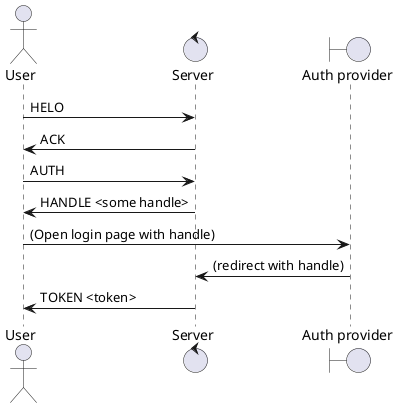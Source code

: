 @startuml
Actor User
Control Server
Boundary "Auth provider"

User -> Server: HELO
Server -> User: ACK
User -> Server: AUTH
Server -> User: HANDLE <some handle>

User -> "Auth provider": (Open login page with handle)
"Auth provider" -> Server: (redirect with handle)

Server -> User: TOKEN <token>
@enduml